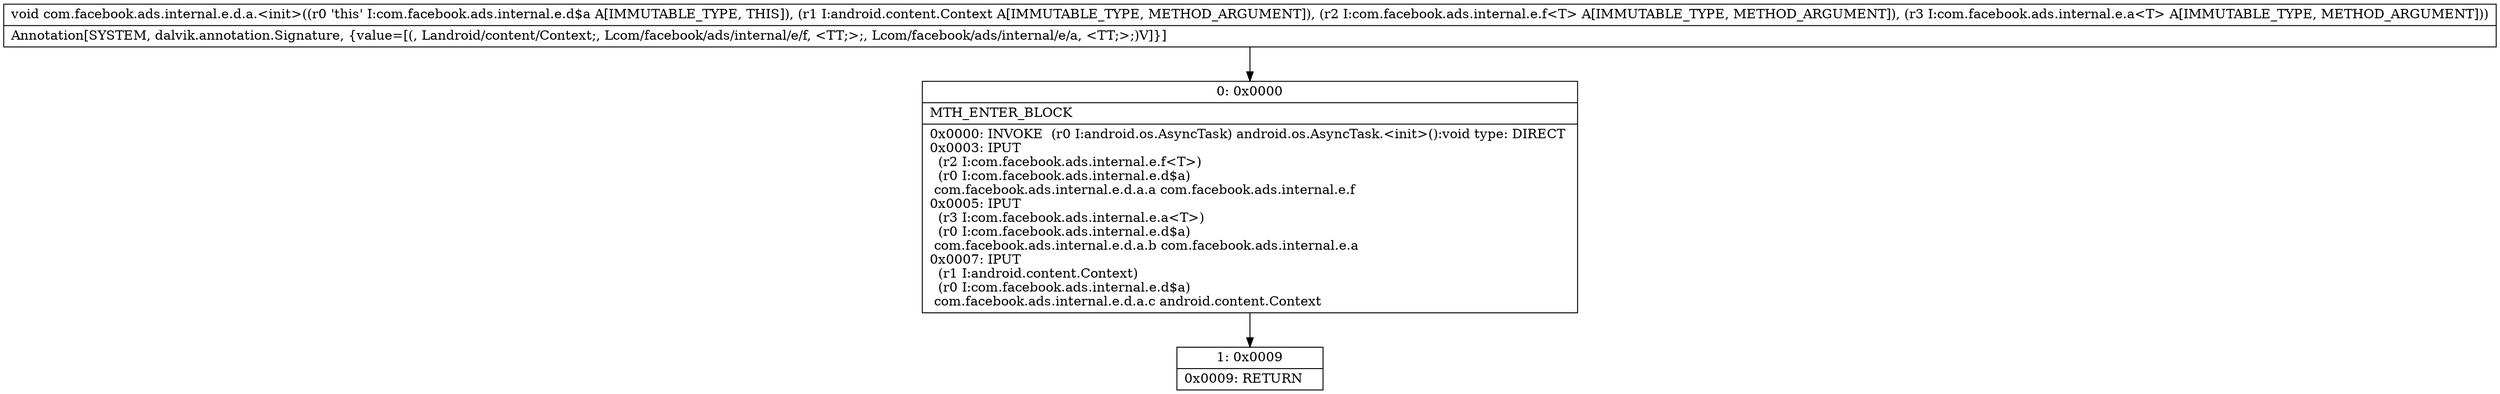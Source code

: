 digraph "CFG forcom.facebook.ads.internal.e.d.a.\<init\>(Landroid\/content\/Context;Lcom\/facebook\/ads\/internal\/e\/f;Lcom\/facebook\/ads\/internal\/e\/a;)V" {
Node_0 [shape=record,label="{0\:\ 0x0000|MTH_ENTER_BLOCK\l|0x0000: INVOKE  (r0 I:android.os.AsyncTask) android.os.AsyncTask.\<init\>():void type: DIRECT \l0x0003: IPUT  \l  (r2 I:com.facebook.ads.internal.e.f\<T\>)\l  (r0 I:com.facebook.ads.internal.e.d$a)\l com.facebook.ads.internal.e.d.a.a com.facebook.ads.internal.e.f \l0x0005: IPUT  \l  (r3 I:com.facebook.ads.internal.e.a\<T\>)\l  (r0 I:com.facebook.ads.internal.e.d$a)\l com.facebook.ads.internal.e.d.a.b com.facebook.ads.internal.e.a \l0x0007: IPUT  \l  (r1 I:android.content.Context)\l  (r0 I:com.facebook.ads.internal.e.d$a)\l com.facebook.ads.internal.e.d.a.c android.content.Context \l}"];
Node_1 [shape=record,label="{1\:\ 0x0009|0x0009: RETURN   \l}"];
MethodNode[shape=record,label="{void com.facebook.ads.internal.e.d.a.\<init\>((r0 'this' I:com.facebook.ads.internal.e.d$a A[IMMUTABLE_TYPE, THIS]), (r1 I:android.content.Context A[IMMUTABLE_TYPE, METHOD_ARGUMENT]), (r2 I:com.facebook.ads.internal.e.f\<T\> A[IMMUTABLE_TYPE, METHOD_ARGUMENT]), (r3 I:com.facebook.ads.internal.e.a\<T\> A[IMMUTABLE_TYPE, METHOD_ARGUMENT]))  | Annotation[SYSTEM, dalvik.annotation.Signature, \{value=[(, Landroid\/content\/Context;, Lcom\/facebook\/ads\/internal\/e\/f, \<TT;\>;, Lcom\/facebook\/ads\/internal\/e\/a, \<TT;\>;)V]\}]\l}"];
MethodNode -> Node_0;
Node_0 -> Node_1;
}

